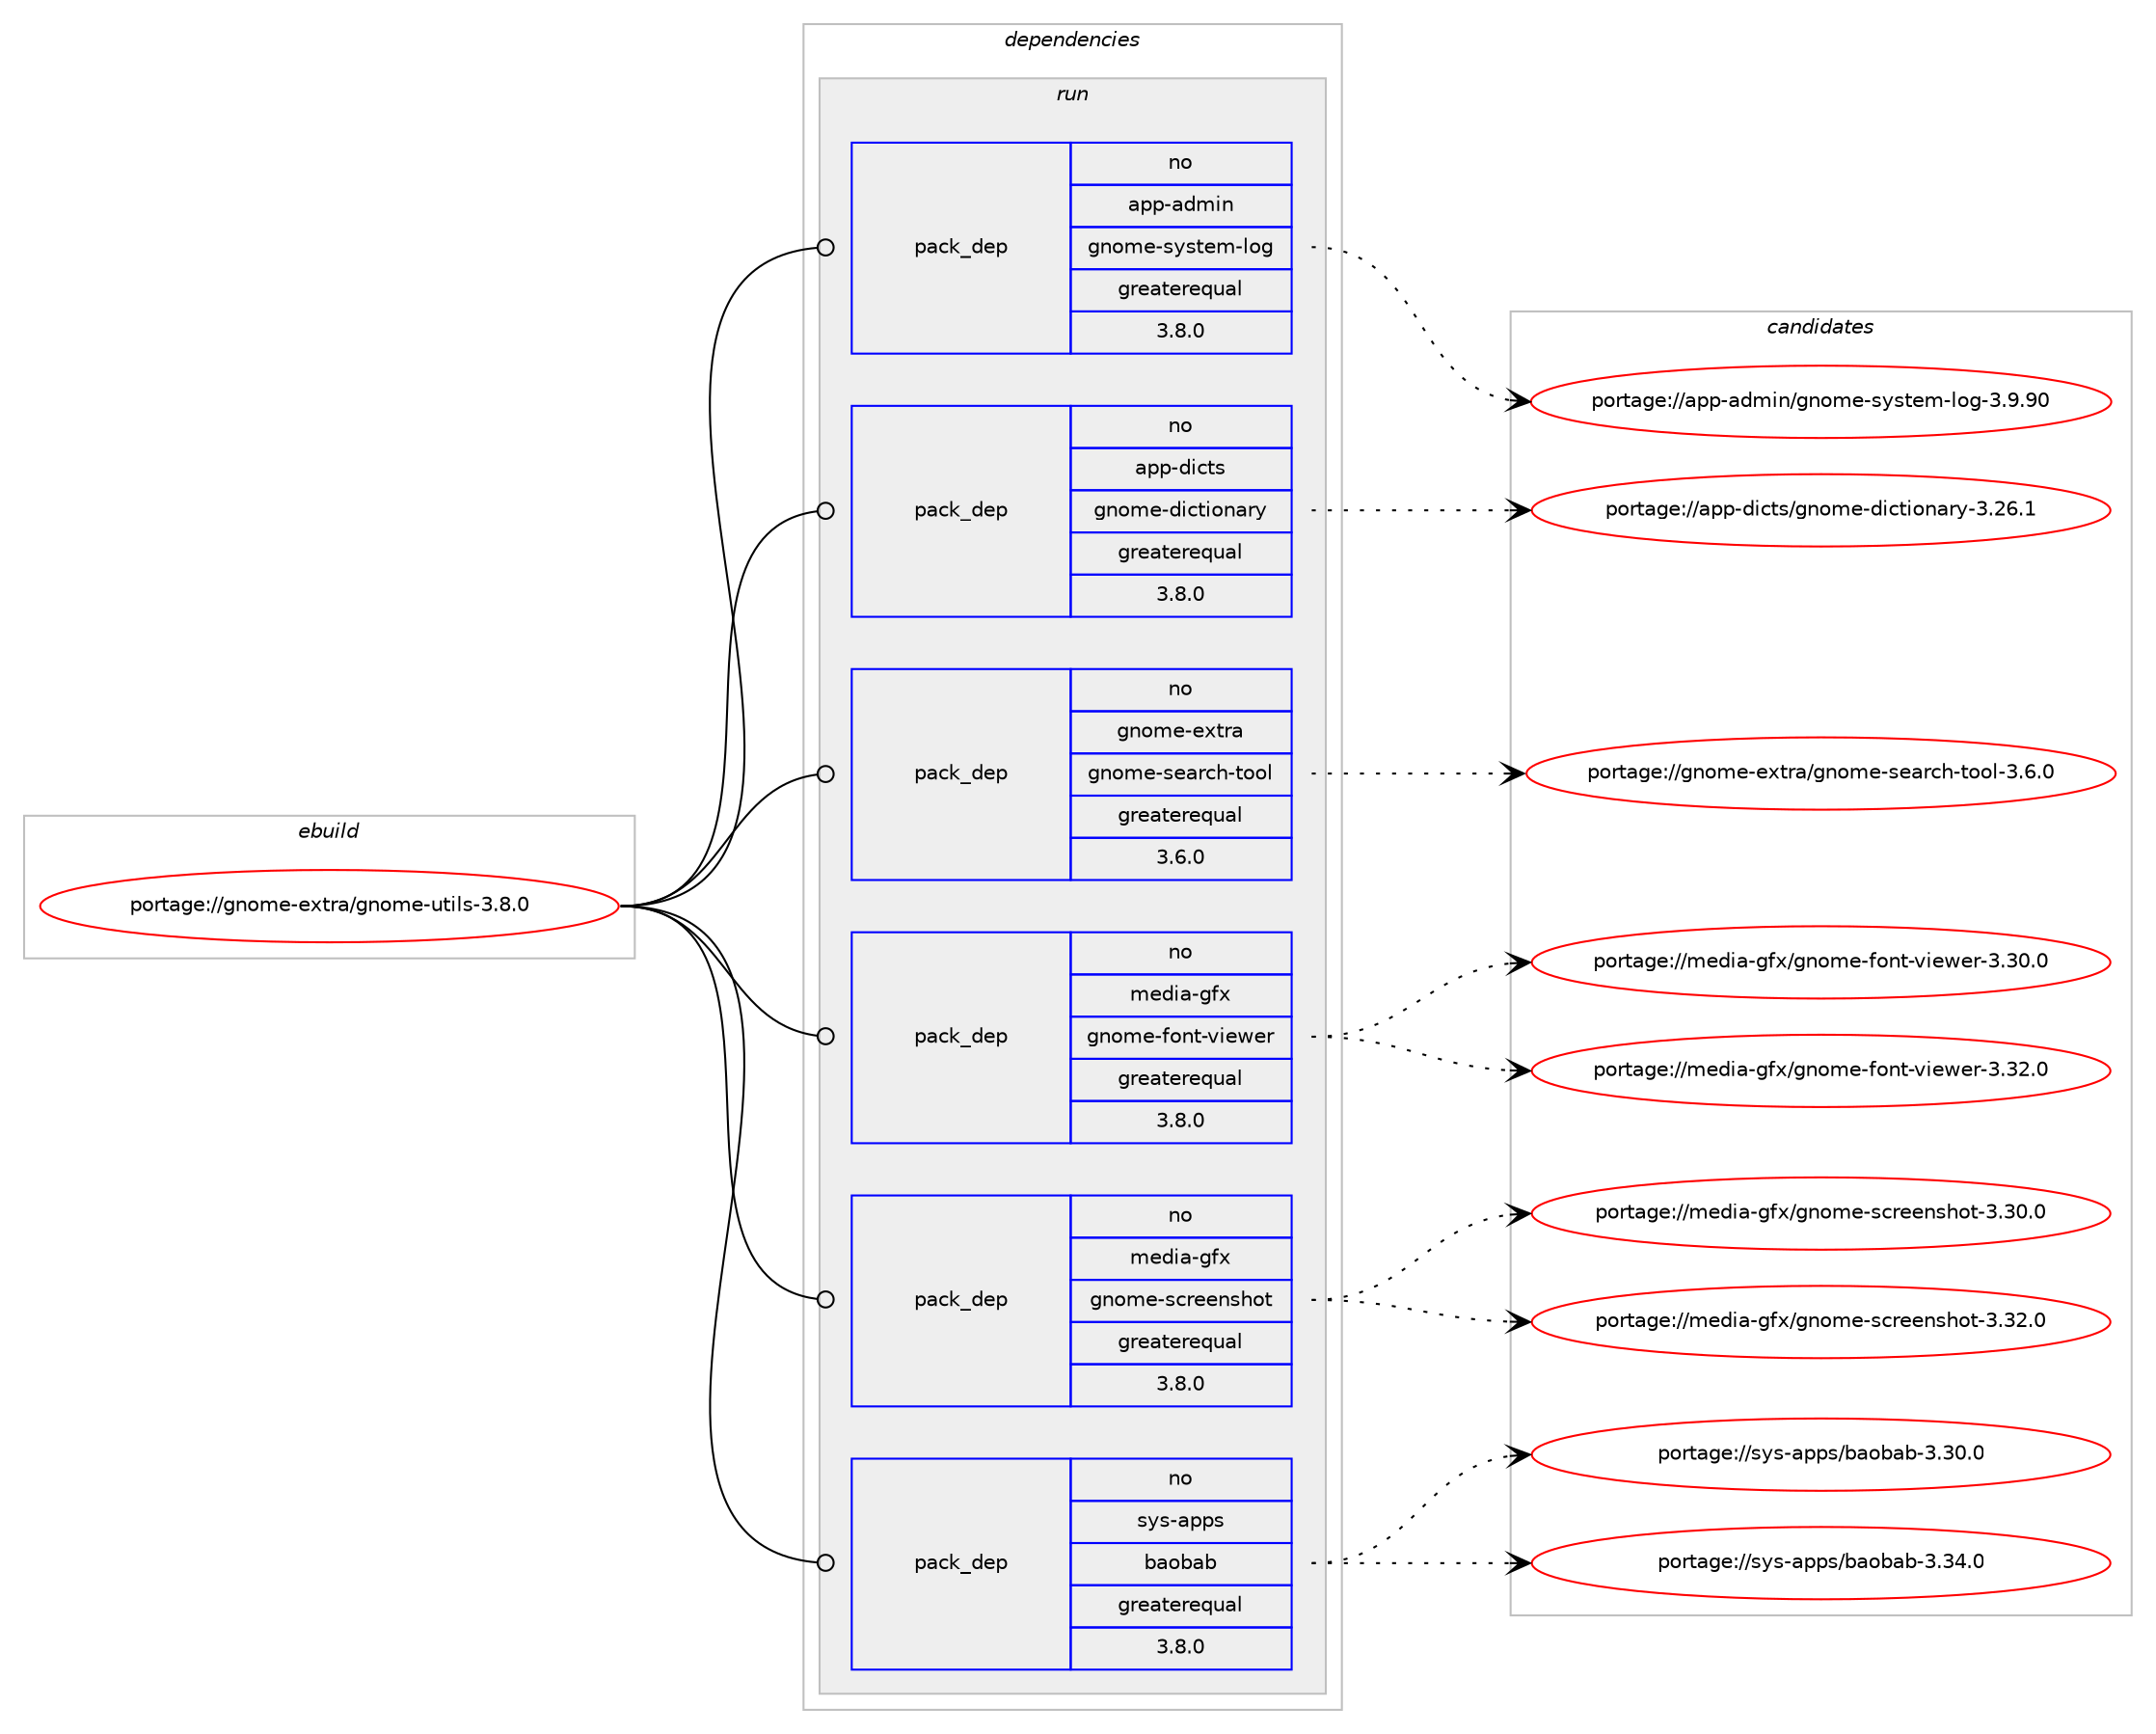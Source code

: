 digraph prolog {

# *************
# Graph options
# *************

newrank=true;
concentrate=true;
compound=true;
graph [rankdir=LR,fontname=Helvetica,fontsize=10,ranksep=1.5];#, ranksep=2.5, nodesep=0.2];
edge  [arrowhead=vee];
node  [fontname=Helvetica,fontsize=10];

# **********
# The ebuild
# **********

subgraph cluster_leftcol {
color=gray;
rank=same;
label=<<i>ebuild</i>>;
id [label="portage://gnome-extra/gnome-utils-3.8.0", color=red, width=4, href="../gnome-extra/gnome-utils-3.8.0.svg"];
}

# ****************
# The dependencies
# ****************

subgraph cluster_midcol {
color=gray;
label=<<i>dependencies</i>>;
subgraph cluster_compile {
fillcolor="#eeeeee";
style=filled;
label=<<i>compile</i>>;
}
subgraph cluster_compileandrun {
fillcolor="#eeeeee";
style=filled;
label=<<i>compile and run</i>>;
}
subgraph cluster_run {
fillcolor="#eeeeee";
style=filled;
label=<<i>run</i>>;
subgraph pack203746 {
dependency282497 [label=<<TABLE BORDER="0" CELLBORDER="1" CELLSPACING="0" CELLPADDING="4" WIDTH="220"><TR><TD ROWSPAN="6" CELLPADDING="30">pack_dep</TD></TR><TR><TD WIDTH="110">no</TD></TR><TR><TD>app-admin</TD></TR><TR><TD>gnome-system-log</TD></TR><TR><TD>greaterequal</TD></TR><TR><TD>3.8.0</TD></TR></TABLE>>, shape=none, color=blue];
}
id:e -> dependency282497:w [weight=20,style="solid",arrowhead="odot"];
subgraph pack203747 {
dependency282498 [label=<<TABLE BORDER="0" CELLBORDER="1" CELLSPACING="0" CELLPADDING="4" WIDTH="220"><TR><TD ROWSPAN="6" CELLPADDING="30">pack_dep</TD></TR><TR><TD WIDTH="110">no</TD></TR><TR><TD>app-dicts</TD></TR><TR><TD>gnome-dictionary</TD></TR><TR><TD>greaterequal</TD></TR><TR><TD>3.8.0</TD></TR></TABLE>>, shape=none, color=blue];
}
id:e -> dependency282498:w [weight=20,style="solid",arrowhead="odot"];
subgraph pack203748 {
dependency282499 [label=<<TABLE BORDER="0" CELLBORDER="1" CELLSPACING="0" CELLPADDING="4" WIDTH="220"><TR><TD ROWSPAN="6" CELLPADDING="30">pack_dep</TD></TR><TR><TD WIDTH="110">no</TD></TR><TR><TD>gnome-extra</TD></TR><TR><TD>gnome-search-tool</TD></TR><TR><TD>greaterequal</TD></TR><TR><TD>3.6.0</TD></TR></TABLE>>, shape=none, color=blue];
}
id:e -> dependency282499:w [weight=20,style="solid",arrowhead="odot"];
subgraph pack203749 {
dependency282500 [label=<<TABLE BORDER="0" CELLBORDER="1" CELLSPACING="0" CELLPADDING="4" WIDTH="220"><TR><TD ROWSPAN="6" CELLPADDING="30">pack_dep</TD></TR><TR><TD WIDTH="110">no</TD></TR><TR><TD>media-gfx</TD></TR><TR><TD>gnome-font-viewer</TD></TR><TR><TD>greaterequal</TD></TR><TR><TD>3.8.0</TD></TR></TABLE>>, shape=none, color=blue];
}
id:e -> dependency282500:w [weight=20,style="solid",arrowhead="odot"];
subgraph pack203750 {
dependency282501 [label=<<TABLE BORDER="0" CELLBORDER="1" CELLSPACING="0" CELLPADDING="4" WIDTH="220"><TR><TD ROWSPAN="6" CELLPADDING="30">pack_dep</TD></TR><TR><TD WIDTH="110">no</TD></TR><TR><TD>media-gfx</TD></TR><TR><TD>gnome-screenshot</TD></TR><TR><TD>greaterequal</TD></TR><TR><TD>3.8.0</TD></TR></TABLE>>, shape=none, color=blue];
}
id:e -> dependency282501:w [weight=20,style="solid",arrowhead="odot"];
subgraph pack203751 {
dependency282502 [label=<<TABLE BORDER="0" CELLBORDER="1" CELLSPACING="0" CELLPADDING="4" WIDTH="220"><TR><TD ROWSPAN="6" CELLPADDING="30">pack_dep</TD></TR><TR><TD WIDTH="110">no</TD></TR><TR><TD>sys-apps</TD></TR><TR><TD>baobab</TD></TR><TR><TD>greaterequal</TD></TR><TR><TD>3.8.0</TD></TR></TABLE>>, shape=none, color=blue];
}
id:e -> dependency282502:w [weight=20,style="solid",arrowhead="odot"];
}
}

# **************
# The candidates
# **************

subgraph cluster_choices {
rank=same;
color=gray;
label=<<i>candidates</i>>;

subgraph choice203746 {
color=black;
nodesep=1;
choiceportage97112112459710010910511047103110111109101451151211151161011094510811110345514657465748 [label="portage://app-admin/gnome-system-log-3.9.90", color=red, width=4,href="../app-admin/gnome-system-log-3.9.90.svg"];
dependency282497:e -> choiceportage97112112459710010910511047103110111109101451151211151161011094510811110345514657465748:w [style=dotted,weight="100"];
}
subgraph choice203747 {
color=black;
nodesep=1;
choiceportage9711211245100105991161154710311011110910145100105991161051111109711412145514650544649 [label="portage://app-dicts/gnome-dictionary-3.26.1", color=red, width=4,href="../app-dicts/gnome-dictionary-3.26.1.svg"];
dependency282498:e -> choiceportage9711211245100105991161154710311011110910145100105991161051111109711412145514650544649:w [style=dotted,weight="100"];
}
subgraph choice203748 {
color=black;
nodesep=1;
choiceportage10311011110910145101120116114974710311011110910145115101971149910445116111111108455146544648 [label="portage://gnome-extra/gnome-search-tool-3.6.0", color=red, width=4,href="../gnome-extra/gnome-search-tool-3.6.0.svg"];
dependency282499:e -> choiceportage10311011110910145101120116114974710311011110910145115101971149910445116111111108455146544648:w [style=dotted,weight="100"];
}
subgraph choice203749 {
color=black;
nodesep=1;
choiceportage109101100105974510310212047103110111109101451021111101164511810510111910111445514651484648 [label="portage://media-gfx/gnome-font-viewer-3.30.0", color=red, width=4,href="../media-gfx/gnome-font-viewer-3.30.0.svg"];
choiceportage109101100105974510310212047103110111109101451021111101164511810510111910111445514651504648 [label="portage://media-gfx/gnome-font-viewer-3.32.0", color=red, width=4,href="../media-gfx/gnome-font-viewer-3.32.0.svg"];
dependency282500:e -> choiceportage109101100105974510310212047103110111109101451021111101164511810510111910111445514651484648:w [style=dotted,weight="100"];
dependency282500:e -> choiceportage109101100105974510310212047103110111109101451021111101164511810510111910111445514651504648:w [style=dotted,weight="100"];
}
subgraph choice203750 {
color=black;
nodesep=1;
choiceportage109101100105974510310212047103110111109101451159911410110111011510411111645514651484648 [label="portage://media-gfx/gnome-screenshot-3.30.0", color=red, width=4,href="../media-gfx/gnome-screenshot-3.30.0.svg"];
choiceportage109101100105974510310212047103110111109101451159911410110111011510411111645514651504648 [label="portage://media-gfx/gnome-screenshot-3.32.0", color=red, width=4,href="../media-gfx/gnome-screenshot-3.32.0.svg"];
dependency282501:e -> choiceportage109101100105974510310212047103110111109101451159911410110111011510411111645514651484648:w [style=dotted,weight="100"];
dependency282501:e -> choiceportage109101100105974510310212047103110111109101451159911410110111011510411111645514651504648:w [style=dotted,weight="100"];
}
subgraph choice203751 {
color=black;
nodesep=1;
choiceportage115121115459711211211547989711198979845514651484648 [label="portage://sys-apps/baobab-3.30.0", color=red, width=4,href="../sys-apps/baobab-3.30.0.svg"];
choiceportage115121115459711211211547989711198979845514651524648 [label="portage://sys-apps/baobab-3.34.0", color=red, width=4,href="../sys-apps/baobab-3.34.0.svg"];
dependency282502:e -> choiceportage115121115459711211211547989711198979845514651484648:w [style=dotted,weight="100"];
dependency282502:e -> choiceportage115121115459711211211547989711198979845514651524648:w [style=dotted,weight="100"];
}
}

}
